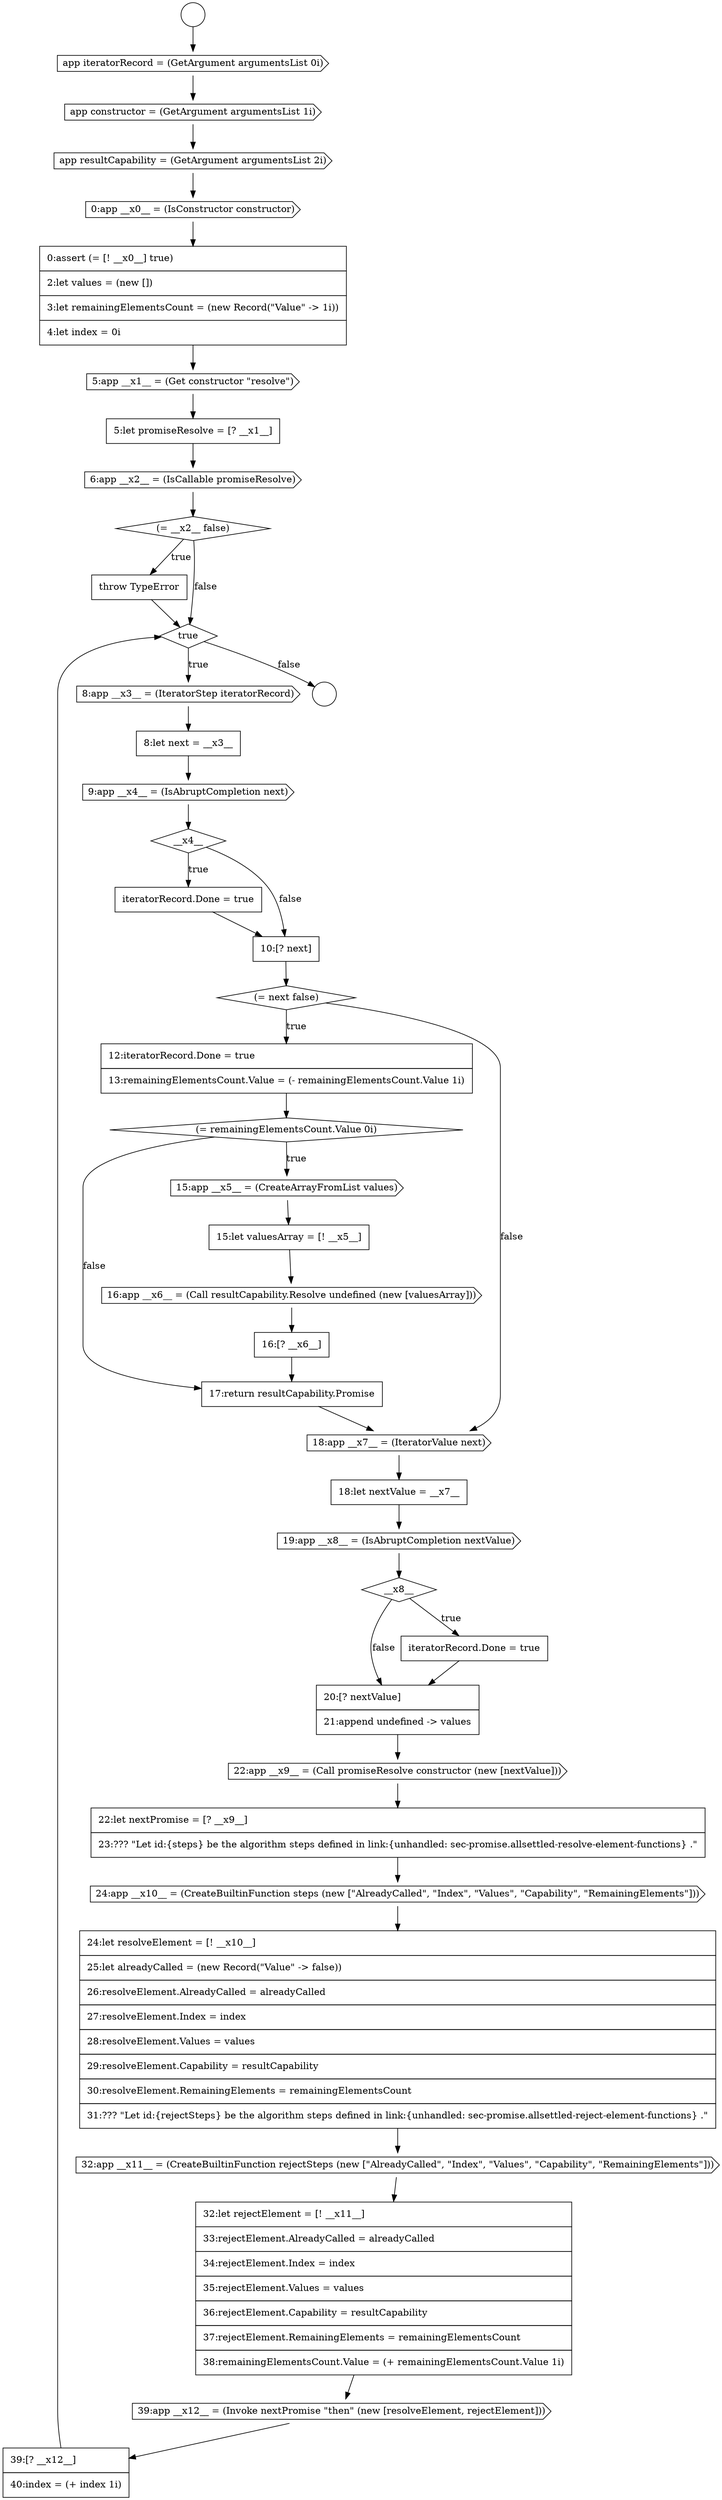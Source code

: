 digraph {
  node18328 [shape=diamond, label=<<font color="black">(= __x2__ false)</font>> color="black" fillcolor="white" style=filled]
  node18356 [shape=none, margin=0, label=<<font color="black">
    <table border="0" cellborder="1" cellspacing="0" cellpadding="10">
      <tr><td align="left">32:let rejectElement = [! __x11__]</td></tr>
      <tr><td align="left">33:rejectElement.AlreadyCalled = alreadyCalled</td></tr>
      <tr><td align="left">34:rejectElement.Index = index</td></tr>
      <tr><td align="left">35:rejectElement.Values = values</td></tr>
      <tr><td align="left">36:rejectElement.Capability = resultCapability</td></tr>
      <tr><td align="left">37:rejectElement.RemainingElements = remainingElementsCount</td></tr>
      <tr><td align="left">38:remainingElementsCount.Value = (+ remainingElementsCount.Value 1i)</td></tr>
    </table>
  </font>> color="black" fillcolor="white" style=filled]
  node18333 [shape=cds, label=<<font color="black">9:app __x4__ = (IsAbruptCompletion next)</font>> color="black" fillcolor="white" style=filled]
  node18344 [shape=none, margin=0, label=<<font color="black">
    <table border="0" cellborder="1" cellspacing="0" cellpadding="10">
      <tr><td align="left">17:return resultCapability.Promise</td></tr>
    </table>
  </font>> color="black" fillcolor="white" style=filled]
  node18340 [shape=cds, label=<<font color="black">15:app __x5__ = (CreateArrayFromList values)</font>> color="black" fillcolor="white" style=filled]
  node18351 [shape=cds, label=<<font color="black">22:app __x9__ = (Call promiseResolve constructor (new [nextValue]))</font>> color="black" fillcolor="white" style=filled]
  node18347 [shape=cds, label=<<font color="black">19:app __x8__ = (IsAbruptCompletion nextValue)</font>> color="black" fillcolor="white" style=filled]
  node18357 [shape=cds, label=<<font color="black">39:app __x12__ = (Invoke nextPromise &quot;then&quot; (new [resolveElement, rejectElement]))</font>> color="black" fillcolor="white" style=filled]
  node18350 [shape=none, margin=0, label=<<font color="black">
    <table border="0" cellborder="1" cellspacing="0" cellpadding="10">
      <tr><td align="left">20:[? nextValue]</td></tr>
      <tr><td align="left">21:append undefined -&gt; values</td></tr>
    </table>
  </font>> color="black" fillcolor="white" style=filled]
  node18331 [shape=cds, label=<<font color="black">8:app __x3__ = (IteratorStep iteratorRecord)</font>> color="black" fillcolor="white" style=filled]
  node18335 [shape=none, margin=0, label=<<font color="black">
    <table border="0" cellborder="1" cellspacing="0" cellpadding="10">
      <tr><td align="left">iteratorRecord.Done = true</td></tr>
    </table>
  </font>> color="black" fillcolor="white" style=filled]
  node18355 [shape=cds, label=<<font color="black">32:app __x11__ = (CreateBuiltinFunction rejectSteps (new [&quot;AlreadyCalled&quot;, &quot;Index&quot;, &quot;Values&quot;, &quot;Capability&quot;, &quot;RemainingElements&quot;]))</font>> color="black" fillcolor="white" style=filled]
  node18349 [shape=none, margin=0, label=<<font color="black">
    <table border="0" cellborder="1" cellspacing="0" cellpadding="10">
      <tr><td align="left">iteratorRecord.Done = true</td></tr>
    </table>
  </font>> color="black" fillcolor="white" style=filled]
  node18337 [shape=diamond, label=<<font color="black">(= next false)</font>> color="black" fillcolor="white" style=filled]
  node18352 [shape=none, margin=0, label=<<font color="black">
    <table border="0" cellborder="1" cellspacing="0" cellpadding="10">
      <tr><td align="left">22:let nextPromise = [? __x9__]</td></tr>
      <tr><td align="left">23:??? &quot;Let id:{steps} be the algorithm steps defined in link:{unhandled: sec-promise.allsettled-resolve-element-functions} .&quot;</td></tr>
    </table>
  </font>> color="black" fillcolor="white" style=filled]
  node18342 [shape=cds, label=<<font color="black">16:app __x6__ = (Call resultCapability.Resolve undefined (new [valuesArray]))</font>> color="black" fillcolor="white" style=filled]
  node18323 [shape=cds, label=<<font color="black">0:app __x0__ = (IsConstructor constructor)</font>> color="black" fillcolor="white" style=filled]
  node18334 [shape=diamond, label=<<font color="black">__x4__</font>> color="black" fillcolor="white" style=filled]
  node18336 [shape=none, margin=0, label=<<font color="black">
    <table border="0" cellborder="1" cellspacing="0" cellpadding="10">
      <tr><td align="left">10:[? next]</td></tr>
    </table>
  </font>> color="black" fillcolor="white" style=filled]
  node18321 [shape=cds, label=<<font color="black">app constructor = (GetArgument argumentsList 1i)</font>> color="black" fillcolor="white" style=filled]
  node18353 [shape=cds, label=<<font color="black">24:app __x10__ = (CreateBuiltinFunction steps (new [&quot;AlreadyCalled&quot;, &quot;Index&quot;, &quot;Values&quot;, &quot;Capability&quot;, &quot;RemainingElements&quot;]))</font>> color="black" fillcolor="white" style=filled]
  node18320 [shape=cds, label=<<font color="black">app iteratorRecord = (GetArgument argumentsList 0i)</font>> color="black" fillcolor="white" style=filled]
  node18348 [shape=diamond, label=<<font color="black">__x8__</font>> color="black" fillcolor="white" style=filled]
  node18324 [shape=none, margin=0, label=<<font color="black">
    <table border="0" cellborder="1" cellspacing="0" cellpadding="10">
      <tr><td align="left">0:assert (= [! __x0__] true)</td></tr>
      <tr><td align="left">2:let values = (new [])</td></tr>
      <tr><td align="left">3:let remainingElementsCount = (new Record(&quot;Value&quot; -&gt; 1i))</td></tr>
      <tr><td align="left">4:let index = 0i</td></tr>
    </table>
  </font>> color="black" fillcolor="white" style=filled]
  node18329 [shape=none, margin=0, label=<<font color="black">
    <table border="0" cellborder="1" cellspacing="0" cellpadding="10">
      <tr><td align="left">throw TypeError</td></tr>
    </table>
  </font>> color="black" fillcolor="white" style=filled]
  node18343 [shape=none, margin=0, label=<<font color="black">
    <table border="0" cellborder="1" cellspacing="0" cellpadding="10">
      <tr><td align="left">16:[? __x6__]</td></tr>
    </table>
  </font>> color="black" fillcolor="white" style=filled]
  node18332 [shape=none, margin=0, label=<<font color="black">
    <table border="0" cellborder="1" cellspacing="0" cellpadding="10">
      <tr><td align="left">8:let next = __x3__</td></tr>
    </table>
  </font>> color="black" fillcolor="white" style=filled]
  node18325 [shape=cds, label=<<font color="black">5:app __x1__ = (Get constructor &quot;resolve&quot;)</font>> color="black" fillcolor="white" style=filled]
  node18338 [shape=none, margin=0, label=<<font color="black">
    <table border="0" cellborder="1" cellspacing="0" cellpadding="10">
      <tr><td align="left">12:iteratorRecord.Done = true</td></tr>
      <tr><td align="left">13:remainingElementsCount.Value = (- remainingElementsCount.Value 1i)</td></tr>
    </table>
  </font>> color="black" fillcolor="white" style=filled]
  node18319 [shape=circle label=" " color="black" fillcolor="white" style=filled]
  node18354 [shape=none, margin=0, label=<<font color="black">
    <table border="0" cellborder="1" cellspacing="0" cellpadding="10">
      <tr><td align="left">24:let resolveElement = [! __x10__]</td></tr>
      <tr><td align="left">25:let alreadyCalled = (new Record(&quot;Value&quot; -&gt; false))</td></tr>
      <tr><td align="left">26:resolveElement.AlreadyCalled = alreadyCalled</td></tr>
      <tr><td align="left">27:resolveElement.Index = index</td></tr>
      <tr><td align="left">28:resolveElement.Values = values</td></tr>
      <tr><td align="left">29:resolveElement.Capability = resultCapability</td></tr>
      <tr><td align="left">30:resolveElement.RemainingElements = remainingElementsCount</td></tr>
      <tr><td align="left">31:??? &quot;Let id:{rejectSteps} be the algorithm steps defined in link:{unhandled: sec-promise.allsettled-reject-element-functions} .&quot;</td></tr>
    </table>
  </font>> color="black" fillcolor="white" style=filled]
  node18326 [shape=none, margin=0, label=<<font color="black">
    <table border="0" cellborder="1" cellspacing="0" cellpadding="10">
      <tr><td align="left">5:let promiseResolve = [? __x1__]</td></tr>
    </table>
  </font>> color="black" fillcolor="white" style=filled]
  node18358 [shape=none, margin=0, label=<<font color="black">
    <table border="0" cellborder="1" cellspacing="0" cellpadding="10">
      <tr><td align="left">39:[? __x12__]</td></tr>
      <tr><td align="left">40:index = (+ index 1i)</td></tr>
    </table>
  </font>> color="black" fillcolor="white" style=filled]
  node18322 [shape=cds, label=<<font color="black">app resultCapability = (GetArgument argumentsList 2i)</font>> color="black" fillcolor="white" style=filled]
  node18341 [shape=none, margin=0, label=<<font color="black">
    <table border="0" cellborder="1" cellspacing="0" cellpadding="10">
      <tr><td align="left">15:let valuesArray = [! __x5__]</td></tr>
    </table>
  </font>> color="black" fillcolor="white" style=filled]
  node18339 [shape=diamond, label=<<font color="black">(= remainingElementsCount.Value 0i)</font>> color="black" fillcolor="white" style=filled]
  node18346 [shape=none, margin=0, label=<<font color="black">
    <table border="0" cellborder="1" cellspacing="0" cellpadding="10">
      <tr><td align="left">18:let nextValue = __x7__</td></tr>
    </table>
  </font>> color="black" fillcolor="white" style=filled]
  node18318 [shape=circle label=" " color="black" fillcolor="white" style=filled]
  node18330 [shape=diamond, label=<<font color="black">true</font>> color="black" fillcolor="white" style=filled]
  node18327 [shape=cds, label=<<font color="black">6:app __x2__ = (IsCallable promiseResolve)</font>> color="black" fillcolor="white" style=filled]
  node18345 [shape=cds, label=<<font color="black">18:app __x7__ = (IteratorValue next)</font>> color="black" fillcolor="white" style=filled]
  node18339 -> node18340 [label=<<font color="black">true</font>> color="black"]
  node18339 -> node18344 [label=<<font color="black">false</font>> color="black"]
  node18330 -> node18331 [label=<<font color="black">true</font>> color="black"]
  node18330 -> node18319 [label=<<font color="black">false</font>> color="black"]
  node18346 -> node18347 [ color="black"]
  node18334 -> node18335 [label=<<font color="black">true</font>> color="black"]
  node18334 -> node18336 [label=<<font color="black">false</font>> color="black"]
  node18356 -> node18357 [ color="black"]
  node18343 -> node18344 [ color="black"]
  node18353 -> node18354 [ color="black"]
  node18348 -> node18349 [label=<<font color="black">true</font>> color="black"]
  node18348 -> node18350 [label=<<font color="black">false</font>> color="black"]
  node18340 -> node18341 [ color="black"]
  node18328 -> node18329 [label=<<font color="black">true</font>> color="black"]
  node18328 -> node18330 [label=<<font color="black">false</font>> color="black"]
  node18351 -> node18352 [ color="black"]
  node18344 -> node18345 [ color="black"]
  node18350 -> node18351 [ color="black"]
  node18349 -> node18350 [ color="black"]
  node18335 -> node18336 [ color="black"]
  node18329 -> node18330 [ color="black"]
  node18345 -> node18346 [ color="black"]
  node18332 -> node18333 [ color="black"]
  node18354 -> node18355 [ color="black"]
  node18352 -> node18353 [ color="black"]
  node18355 -> node18356 [ color="black"]
  node18333 -> node18334 [ color="black"]
  node18341 -> node18342 [ color="black"]
  node18331 -> node18332 [ color="black"]
  node18358 -> node18330 [ color="black"]
  node18325 -> node18326 [ color="black"]
  node18326 -> node18327 [ color="black"]
  node18342 -> node18343 [ color="black"]
  node18336 -> node18337 [ color="black"]
  node18323 -> node18324 [ color="black"]
  node18318 -> node18320 [ color="black"]
  node18347 -> node18348 [ color="black"]
  node18338 -> node18339 [ color="black"]
  node18324 -> node18325 [ color="black"]
  node18321 -> node18322 [ color="black"]
  node18322 -> node18323 [ color="black"]
  node18357 -> node18358 [ color="black"]
  node18327 -> node18328 [ color="black"]
  node18337 -> node18338 [label=<<font color="black">true</font>> color="black"]
  node18337 -> node18345 [label=<<font color="black">false</font>> color="black"]
  node18320 -> node18321 [ color="black"]
}
